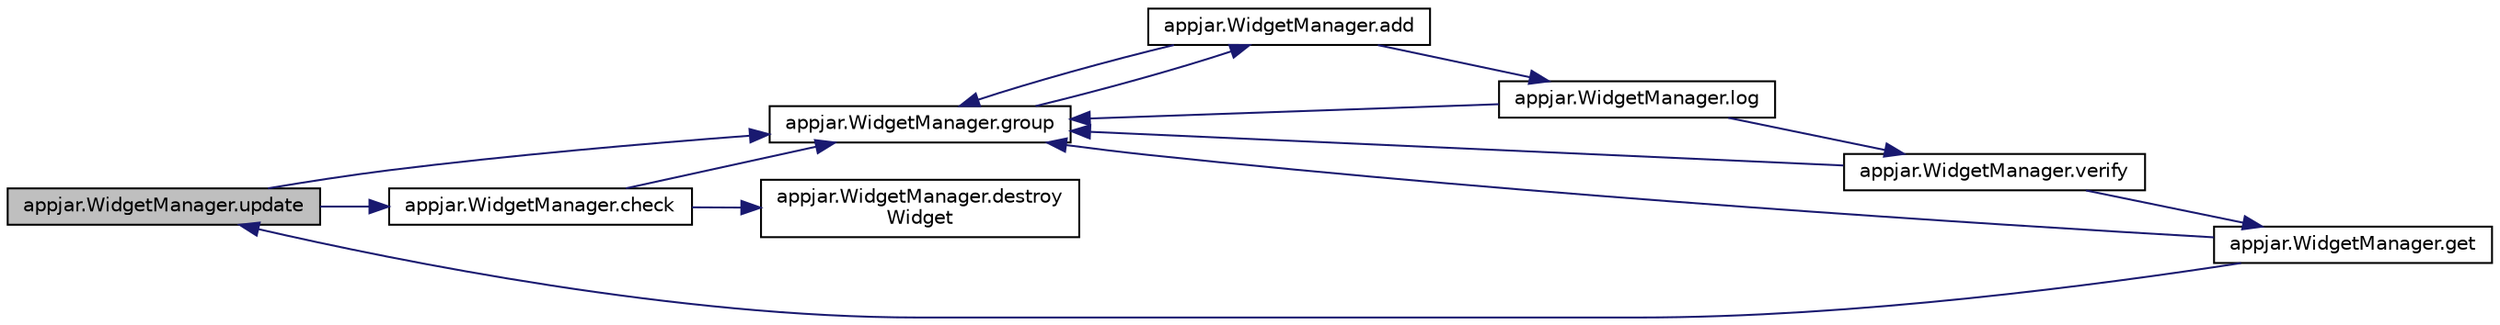 digraph "appjar.WidgetManager.update"
{
  edge [fontname="Helvetica",fontsize="10",labelfontname="Helvetica",labelfontsize="10"];
  node [fontname="Helvetica",fontsize="10",shape=record];
  rankdir="LR";
  Node40 [label="appjar.WidgetManager.update",height=0.2,width=0.4,color="black", fillcolor="grey75", style="filled", fontcolor="black"];
  Node40 -> Node41 [color="midnightblue",fontsize="10",style="solid"];
  Node41 [label="appjar.WidgetManager.group",height=0.2,width=0.4,color="black", fillcolor="white", style="filled",URL="$classappjar_1_1_widget_manager.html#a27966c0641e12877b49f89d68119777c"];
  Node41 -> Node42 [color="midnightblue",fontsize="10",style="solid"];
  Node42 [label="appjar.WidgetManager.add",height=0.2,width=0.4,color="black", fillcolor="white", style="filled",URL="$classappjar_1_1_widget_manager.html#a237b5408dafc346803d9df8053332fad"];
  Node42 -> Node41 [color="midnightblue",fontsize="10",style="solid"];
  Node42 -> Node43 [color="midnightblue",fontsize="10",style="solid"];
  Node43 [label="appjar.WidgetManager.log",height=0.2,width=0.4,color="black", fillcolor="white", style="filled",URL="$classappjar_1_1_widget_manager.html#a24c5c2b761f77a0a379e6607315f48b4"];
  Node43 -> Node41 [color="midnightblue",fontsize="10",style="solid"];
  Node43 -> Node44 [color="midnightblue",fontsize="10",style="solid"];
  Node44 [label="appjar.WidgetManager.verify",height=0.2,width=0.4,color="black", fillcolor="white", style="filled",URL="$classappjar_1_1_widget_manager.html#a267493893f210a5176a30793a32618c6"];
  Node44 -> Node41 [color="midnightblue",fontsize="10",style="solid"];
  Node44 -> Node45 [color="midnightblue",fontsize="10",style="solid"];
  Node45 [label="appjar.WidgetManager.get",height=0.2,width=0.4,color="black", fillcolor="white", style="filled",URL="$classappjar_1_1_widget_manager.html#aa7f8a7e8180832988cb72181bb589701"];
  Node45 -> Node41 [color="midnightblue",fontsize="10",style="solid"];
  Node45 -> Node40 [color="midnightblue",fontsize="10",style="solid"];
  Node40 -> Node46 [color="midnightblue",fontsize="10",style="solid"];
  Node46 [label="appjar.WidgetManager.check",height=0.2,width=0.4,color="black", fillcolor="white", style="filled",URL="$classappjar_1_1_widget_manager.html#a51183226169b8a80f750d0c68b7eeb95"];
  Node46 -> Node41 [color="midnightblue",fontsize="10",style="solid"];
  Node46 -> Node47 [color="midnightblue",fontsize="10",style="solid"];
  Node47 [label="appjar.WidgetManager.destroy\lWidget",height=0.2,width=0.4,color="black", fillcolor="white", style="filled",URL="$classappjar_1_1_widget_manager.html#a4608b351cc17d30af3adf63523181c41"];
}

